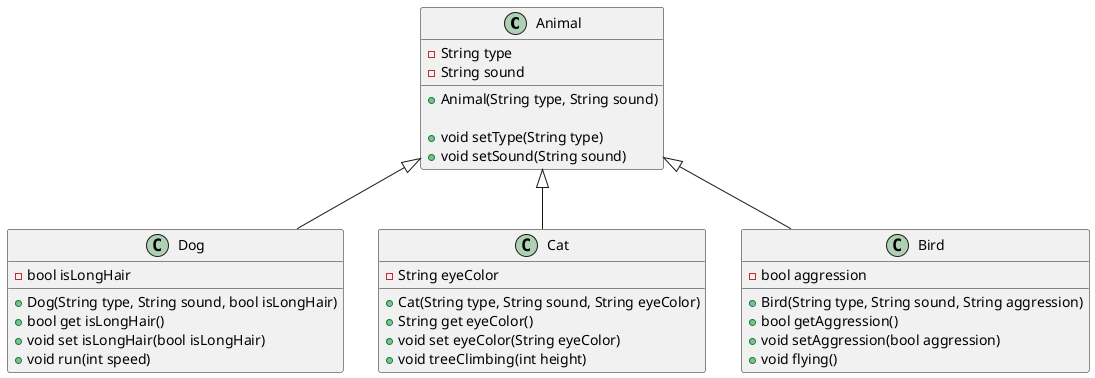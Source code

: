 @startuml

scale 1

class Animal {
    -String type
    -String sound

    +Animal(String type, String sound)

    +void setType(String type)
    +void setSound(String sound)
}

class Dog extends Animal {
    -bool isLongHair
    +Dog(String type, String sound, bool isLongHair)
    +bool get isLongHair()
    +void set isLongHair(bool isLongHair)
    +void run(int speed)
}
class Cat extends Animal {
    -String eyeColor
    +Cat(String type, String sound, String eyeColor)
    +String get eyeColor()
    +void set eyeColor(String eyeColor)
    +void treeClimbing(int height)
}
class Bird extends Animal {
    -bool aggression
    +Bird(String type, String sound, String aggression)
    +bool getAggression()
    +void setAggression(bool aggression)
    +void flying()
}

@enduml